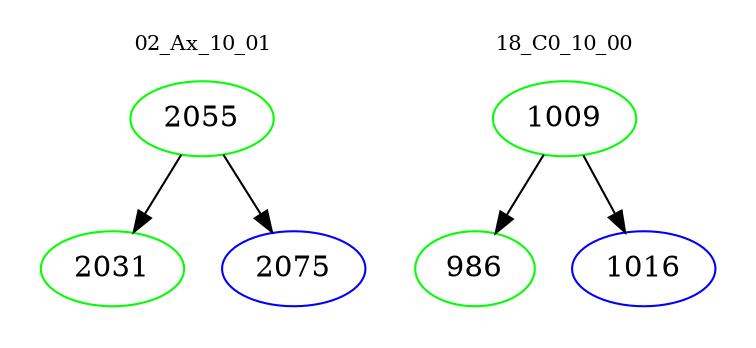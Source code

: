 digraph{
subgraph cluster_0 {
color = white
label = "02_Ax_10_01";
fontsize=10;
T0_2055 [label="2055", color="green"]
T0_2055 -> T0_2031 [color="black"]
T0_2031 [label="2031", color="green"]
T0_2055 -> T0_2075 [color="black"]
T0_2075 [label="2075", color="blue"]
}
subgraph cluster_1 {
color = white
label = "18_C0_10_00";
fontsize=10;
T1_1009 [label="1009", color="green"]
T1_1009 -> T1_986 [color="black"]
T1_986 [label="986", color="green"]
T1_1009 -> T1_1016 [color="black"]
T1_1016 [label="1016", color="blue"]
}
}
